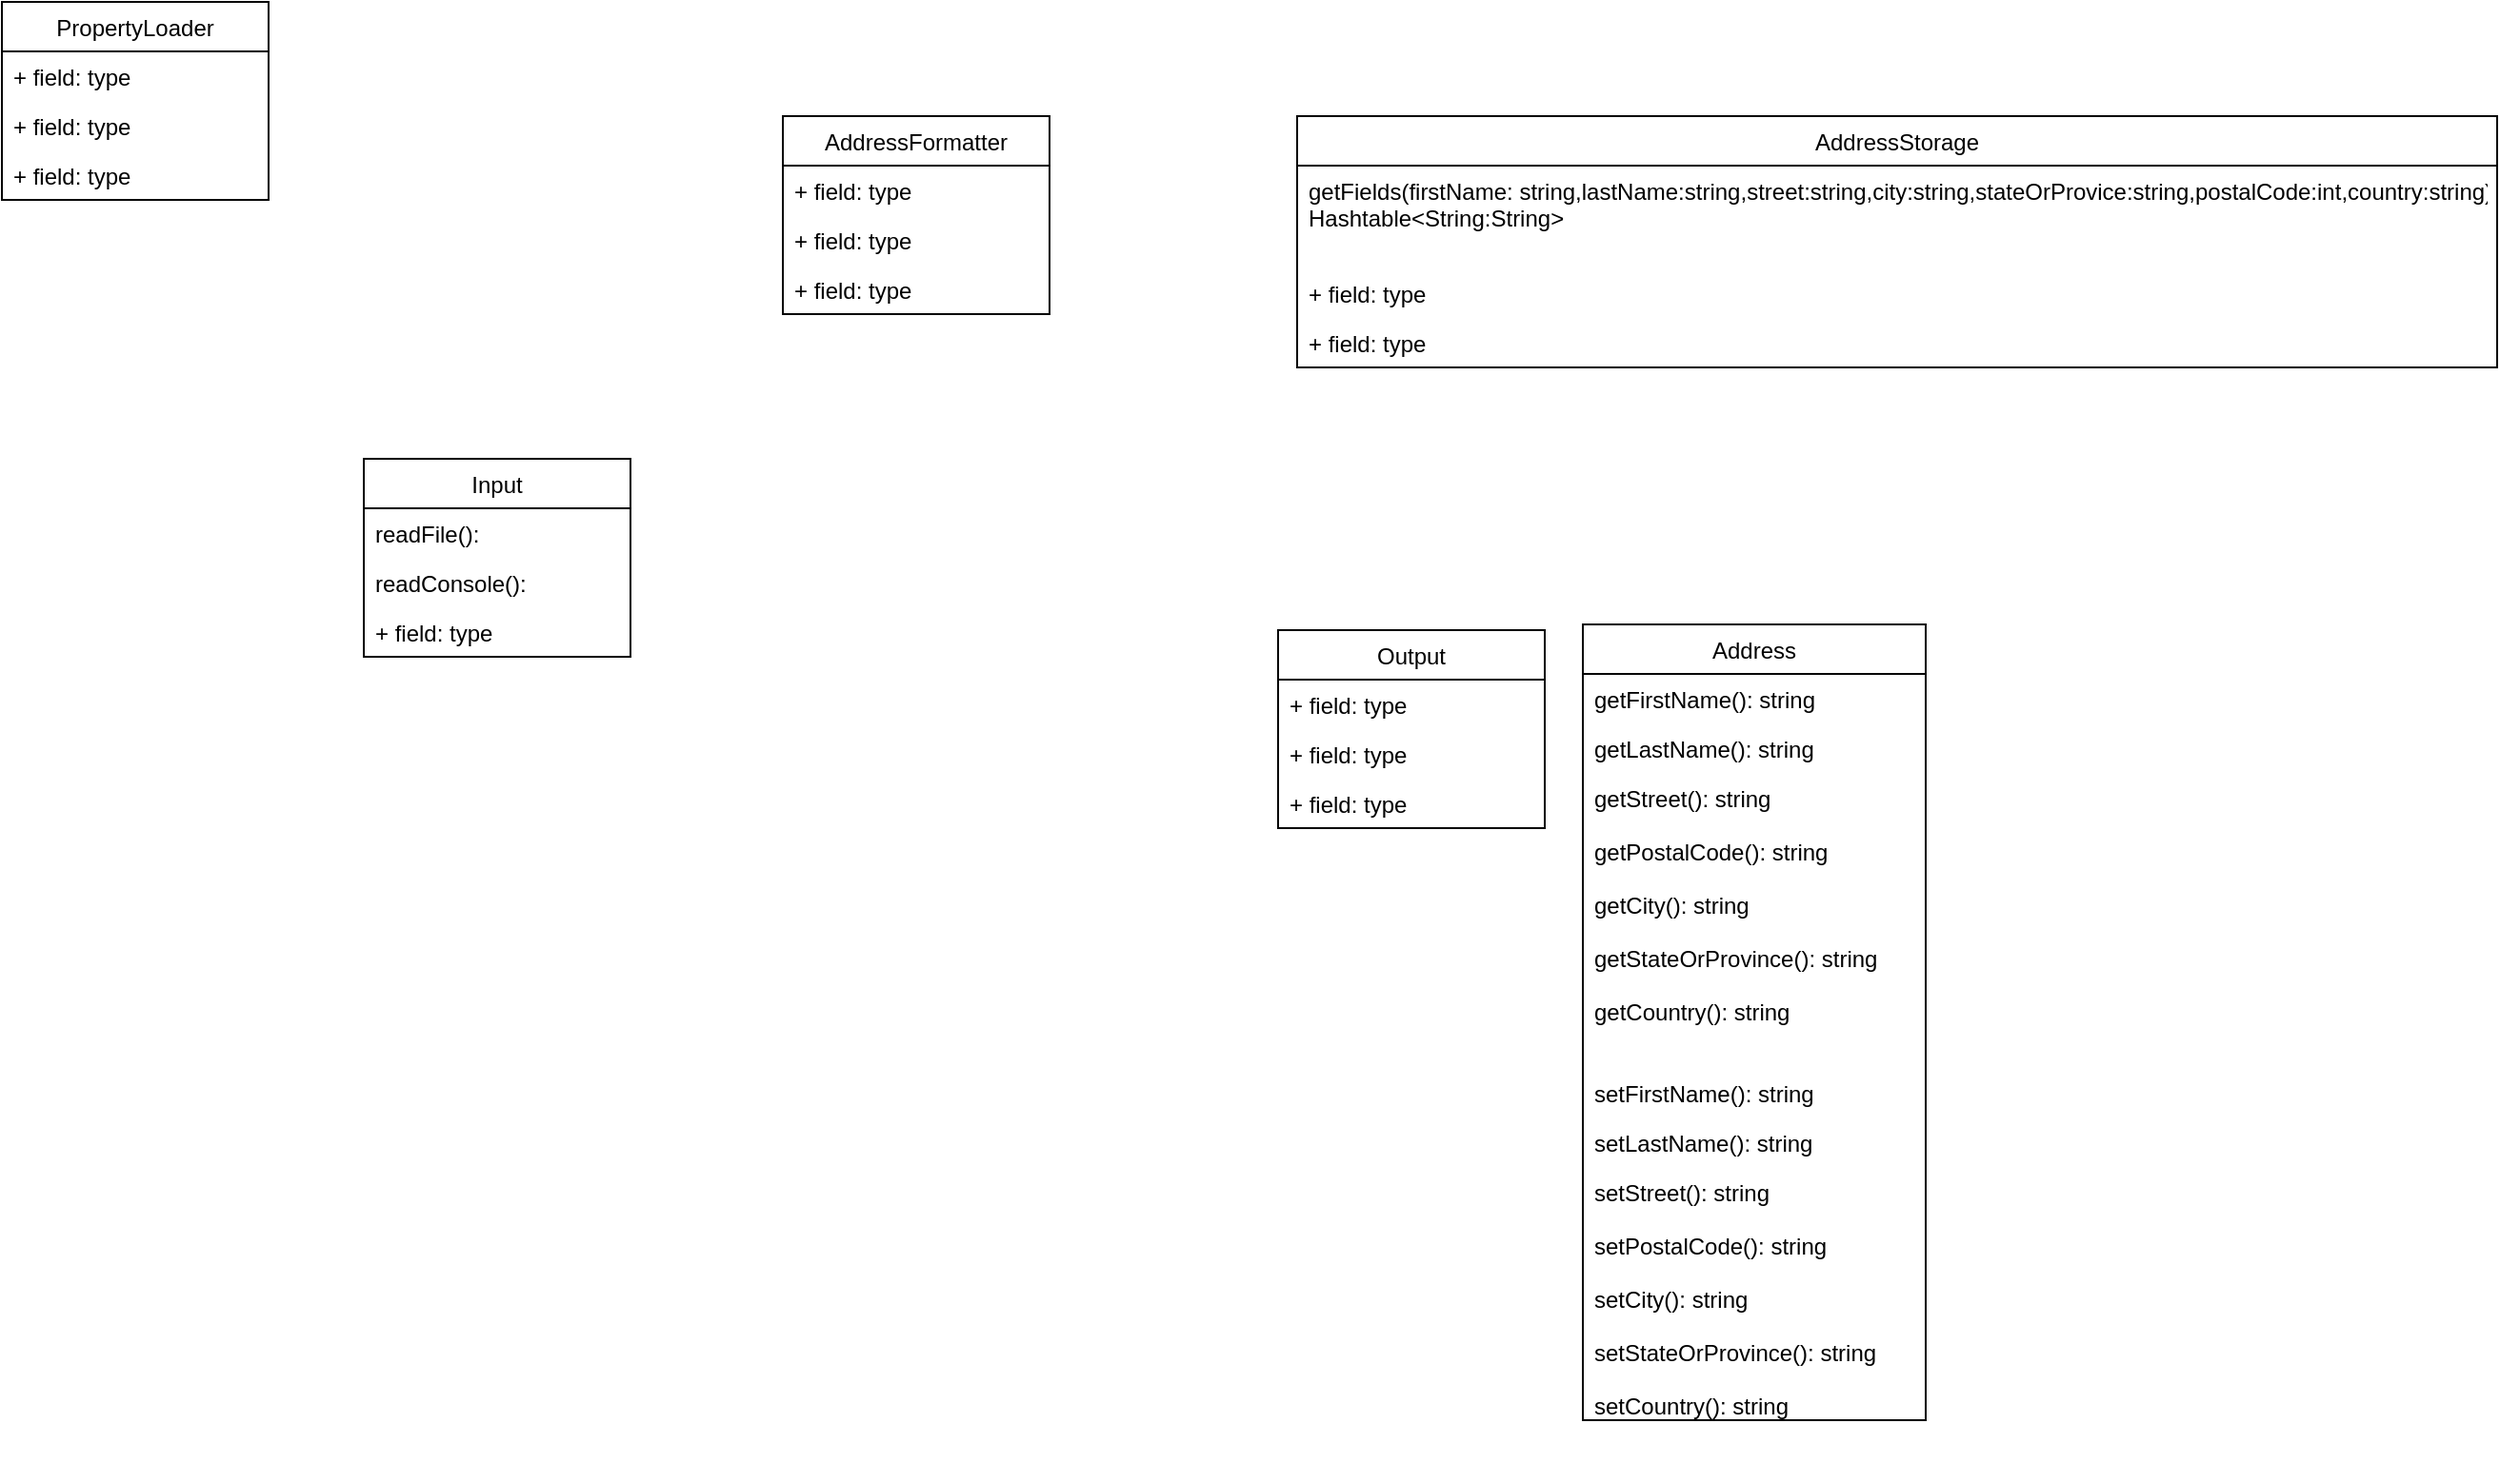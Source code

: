 <mxfile version="14.2.7" type="github">
  <diagram name="Page-1" id="929967ad-93f9-6ef4-fab6-5d389245f69c">
    <mxGraphModel dx="1186" dy="875" grid="1" gridSize="10" guides="1" tooltips="1" connect="1" arrows="1" fold="1" page="1" pageScale="1.5" pageWidth="1169" pageHeight="826" background="none" math="0" shadow="0">
      <root>
        <mxCell id="0" style=";html=1;" />
        <mxCell id="1" style=";html=1;" parent="0" />
        <mxCell id="BPb1q2xjMMaSEA_R7cb4-1" value="Input" style="swimlane;fontStyle=0;childLayout=stackLayout;horizontal=1;startSize=26;fillColor=none;horizontalStack=0;resizeParent=1;resizeParentMax=0;resizeLast=0;collapsible=1;marginBottom=0;" parent="1" vertex="1">
          <mxGeometry x="610" y="380" width="140" height="104" as="geometry" />
        </mxCell>
        <mxCell id="BPb1q2xjMMaSEA_R7cb4-2" value="readFile():" style="text;strokeColor=none;fillColor=none;align=left;verticalAlign=top;spacingLeft=4;spacingRight=4;overflow=hidden;rotatable=0;points=[[0,0.5],[1,0.5]];portConstraint=eastwest;" parent="BPb1q2xjMMaSEA_R7cb4-1" vertex="1">
          <mxGeometry y="26" width="140" height="26" as="geometry" />
        </mxCell>
        <mxCell id="BPb1q2xjMMaSEA_R7cb4-3" value="readConsole():" style="text;strokeColor=none;fillColor=none;align=left;verticalAlign=top;spacingLeft=4;spacingRight=4;overflow=hidden;rotatable=0;points=[[0,0.5],[1,0.5]];portConstraint=eastwest;" parent="BPb1q2xjMMaSEA_R7cb4-1" vertex="1">
          <mxGeometry y="52" width="140" height="26" as="geometry" />
        </mxCell>
        <mxCell id="BPb1q2xjMMaSEA_R7cb4-4" value="+ field: type" style="text;strokeColor=none;fillColor=none;align=left;verticalAlign=top;spacingLeft=4;spacingRight=4;overflow=hidden;rotatable=0;points=[[0,0.5],[1,0.5]];portConstraint=eastwest;" parent="BPb1q2xjMMaSEA_R7cb4-1" vertex="1">
          <mxGeometry y="78" width="140" height="26" as="geometry" />
        </mxCell>
        <mxCell id="BPb1q2xjMMaSEA_R7cb4-5" value="AddressFormatter" style="swimlane;fontStyle=0;childLayout=stackLayout;horizontal=1;startSize=26;fillColor=none;horizontalStack=0;resizeParent=1;resizeParentMax=0;resizeLast=0;collapsible=1;marginBottom=0;" parent="1" vertex="1">
          <mxGeometry x="830" y="200" width="140" height="104" as="geometry" />
        </mxCell>
        <mxCell id="BPb1q2xjMMaSEA_R7cb4-6" value="+ field: type" style="text;strokeColor=none;fillColor=none;align=left;verticalAlign=top;spacingLeft=4;spacingRight=4;overflow=hidden;rotatable=0;points=[[0,0.5],[1,0.5]];portConstraint=eastwest;" parent="BPb1q2xjMMaSEA_R7cb4-5" vertex="1">
          <mxGeometry y="26" width="140" height="26" as="geometry" />
        </mxCell>
        <mxCell id="BPb1q2xjMMaSEA_R7cb4-7" value="+ field: type" style="text;strokeColor=none;fillColor=none;align=left;verticalAlign=top;spacingLeft=4;spacingRight=4;overflow=hidden;rotatable=0;points=[[0,0.5],[1,0.5]];portConstraint=eastwest;" parent="BPb1q2xjMMaSEA_R7cb4-5" vertex="1">
          <mxGeometry y="52" width="140" height="26" as="geometry" />
        </mxCell>
        <mxCell id="BPb1q2xjMMaSEA_R7cb4-8" value="+ field: type" style="text;strokeColor=none;fillColor=none;align=left;verticalAlign=top;spacingLeft=4;spacingRight=4;overflow=hidden;rotatable=0;points=[[0,0.5],[1,0.5]];portConstraint=eastwest;" parent="BPb1q2xjMMaSEA_R7cb4-5" vertex="1">
          <mxGeometry y="78" width="140" height="26" as="geometry" />
        </mxCell>
        <mxCell id="BPb1q2xjMMaSEA_R7cb4-9" value="Output" style="swimlane;fontStyle=0;childLayout=stackLayout;horizontal=1;startSize=26;fillColor=none;horizontalStack=0;resizeParent=1;resizeParentMax=0;resizeLast=0;collapsible=1;marginBottom=0;" parent="1" vertex="1">
          <mxGeometry x="1090" y="470" width="140" height="104" as="geometry" />
        </mxCell>
        <mxCell id="BPb1q2xjMMaSEA_R7cb4-10" value="+ field: type" style="text;strokeColor=none;fillColor=none;align=left;verticalAlign=top;spacingLeft=4;spacingRight=4;overflow=hidden;rotatable=0;points=[[0,0.5],[1,0.5]];portConstraint=eastwest;" parent="BPb1q2xjMMaSEA_R7cb4-9" vertex="1">
          <mxGeometry y="26" width="140" height="26" as="geometry" />
        </mxCell>
        <mxCell id="BPb1q2xjMMaSEA_R7cb4-11" value="+ field: type" style="text;strokeColor=none;fillColor=none;align=left;verticalAlign=top;spacingLeft=4;spacingRight=4;overflow=hidden;rotatable=0;points=[[0,0.5],[1,0.5]];portConstraint=eastwest;" parent="BPb1q2xjMMaSEA_R7cb4-9" vertex="1">
          <mxGeometry y="52" width="140" height="26" as="geometry" />
        </mxCell>
        <mxCell id="BPb1q2xjMMaSEA_R7cb4-12" value="+ field: type" style="text;strokeColor=none;fillColor=none;align=left;verticalAlign=top;spacingLeft=4;spacingRight=4;overflow=hidden;rotatable=0;points=[[0,0.5],[1,0.5]];portConstraint=eastwest;" parent="BPb1q2xjMMaSEA_R7cb4-9" vertex="1">
          <mxGeometry y="78" width="140" height="26" as="geometry" />
        </mxCell>
        <mxCell id="BPb1q2xjMMaSEA_R7cb4-13" value="AddressStorage" style="swimlane;fontStyle=0;childLayout=stackLayout;horizontal=1;startSize=26;fillColor=none;horizontalStack=0;resizeParent=1;resizeParentMax=0;resizeLast=0;collapsible=1;marginBottom=0;" parent="1" vertex="1">
          <mxGeometry x="1100" y="200" width="630" height="132" as="geometry" />
        </mxCell>
        <mxCell id="BPb1q2xjMMaSEA_R7cb4-14" value="getFields(firstName: string,lastName:string,street:string,city:string,stateOrProvice:string,postalCode:int,country:string):&#xa;Hashtable&lt;String:String&gt;" style="text;strokeColor=none;fillColor=none;align=left;verticalAlign=top;spacingLeft=4;spacingRight=4;overflow=hidden;rotatable=0;points=[[0,0.5],[1,0.5]];portConstraint=eastwest;" parent="BPb1q2xjMMaSEA_R7cb4-13" vertex="1">
          <mxGeometry y="26" width="630" height="54" as="geometry" />
        </mxCell>
        <mxCell id="BPb1q2xjMMaSEA_R7cb4-15" value="+ field: type" style="text;strokeColor=none;fillColor=none;align=left;verticalAlign=top;spacingLeft=4;spacingRight=4;overflow=hidden;rotatable=0;points=[[0,0.5],[1,0.5]];portConstraint=eastwest;" parent="BPb1q2xjMMaSEA_R7cb4-13" vertex="1">
          <mxGeometry y="80" width="630" height="26" as="geometry" />
        </mxCell>
        <mxCell id="BPb1q2xjMMaSEA_R7cb4-16" value="+ field: type" style="text;strokeColor=none;fillColor=none;align=left;verticalAlign=top;spacingLeft=4;spacingRight=4;overflow=hidden;rotatable=0;points=[[0,0.5],[1,0.5]];portConstraint=eastwest;" parent="BPb1q2xjMMaSEA_R7cb4-13" vertex="1">
          <mxGeometry y="106" width="630" height="26" as="geometry" />
        </mxCell>
        <mxCell id="BPb1q2xjMMaSEA_R7cb4-17" value="PropertyLoader" style="swimlane;fontStyle=0;childLayout=stackLayout;horizontal=1;startSize=26;fillColor=none;horizontalStack=0;resizeParent=1;resizeParentMax=0;resizeLast=0;collapsible=1;marginBottom=0;" parent="1" vertex="1">
          <mxGeometry x="420" y="140" width="140" height="104" as="geometry" />
        </mxCell>
        <mxCell id="BPb1q2xjMMaSEA_R7cb4-18" value="+ field: type" style="text;strokeColor=none;fillColor=none;align=left;verticalAlign=top;spacingLeft=4;spacingRight=4;overflow=hidden;rotatable=0;points=[[0,0.5],[1,0.5]];portConstraint=eastwest;" parent="BPb1q2xjMMaSEA_R7cb4-17" vertex="1">
          <mxGeometry y="26" width="140" height="26" as="geometry" />
        </mxCell>
        <mxCell id="BPb1q2xjMMaSEA_R7cb4-19" value="+ field: type" style="text;strokeColor=none;fillColor=none;align=left;verticalAlign=top;spacingLeft=4;spacingRight=4;overflow=hidden;rotatable=0;points=[[0,0.5],[1,0.5]];portConstraint=eastwest;" parent="BPb1q2xjMMaSEA_R7cb4-17" vertex="1">
          <mxGeometry y="52" width="140" height="26" as="geometry" />
        </mxCell>
        <mxCell id="BPb1q2xjMMaSEA_R7cb4-20" value="+ field: type" style="text;strokeColor=none;fillColor=none;align=left;verticalAlign=top;spacingLeft=4;spacingRight=4;overflow=hidden;rotatable=0;points=[[0,0.5],[1,0.5]];portConstraint=eastwest;" parent="BPb1q2xjMMaSEA_R7cb4-17" vertex="1">
          <mxGeometry y="78" width="140" height="26" as="geometry" />
        </mxCell>
        <mxCell id="AUXMmanpsPG20B2vkFv7-2" value="Address" style="swimlane;fontStyle=0;childLayout=stackLayout;horizontal=1;startSize=26;fillColor=none;horizontalStack=0;resizeParent=1;resizeParentMax=0;resizeLast=0;collapsible=1;marginBottom=0;" vertex="1" parent="1">
          <mxGeometry x="1250" y="467" width="180" height="418" as="geometry" />
        </mxCell>
        <mxCell id="AUXMmanpsPG20B2vkFv7-3" value="getFirstName(): string" style="text;strokeColor=none;fillColor=none;align=left;verticalAlign=top;spacingLeft=4;spacingRight=4;overflow=hidden;rotatable=0;points=[[0,0.5],[1,0.5]];portConstraint=eastwest;" vertex="1" parent="AUXMmanpsPG20B2vkFv7-2">
          <mxGeometry y="26" width="180" height="26" as="geometry" />
        </mxCell>
        <mxCell id="AUXMmanpsPG20B2vkFv7-4" value="getLastName(): string" style="text;strokeColor=none;fillColor=none;align=left;verticalAlign=top;spacingLeft=4;spacingRight=4;overflow=hidden;rotatable=0;points=[[0,0.5],[1,0.5]];portConstraint=eastwest;" vertex="1" parent="AUXMmanpsPG20B2vkFv7-2">
          <mxGeometry y="52" width="180" height="26" as="geometry" />
        </mxCell>
        <mxCell id="AUXMmanpsPG20B2vkFv7-5" value="getStreet(): string&#xa;&#xa;getPostalCode(): string&#xa;&#xa;getCity(): string&#xa;&#xa;getStateOrProvince(): string&#xa;&#xa;getCountry(): string&#xa;" style="text;strokeColor=none;fillColor=none;align=left;verticalAlign=top;spacingLeft=4;spacingRight=4;overflow=hidden;rotatable=0;points=[[0,0.5],[1,0.5]];portConstraint=eastwest;" vertex="1" parent="AUXMmanpsPG20B2vkFv7-2">
          <mxGeometry y="78" width="180" height="340" as="geometry" />
        </mxCell>
        <mxCell id="AUXMmanpsPG20B2vkFv7-6" value="setFirstName(): string" style="text;strokeColor=none;fillColor=none;align=left;verticalAlign=top;spacingLeft=4;spacingRight=4;overflow=hidden;rotatable=0;points=[[0,0.5],[1,0.5]];portConstraint=eastwest;" vertex="1" parent="1">
          <mxGeometry x="1250" y="700" width="180" height="26" as="geometry" />
        </mxCell>
        <mxCell id="AUXMmanpsPG20B2vkFv7-7" value="setLastName(): string" style="text;strokeColor=none;fillColor=none;align=left;verticalAlign=top;spacingLeft=4;spacingRight=4;overflow=hidden;rotatable=0;points=[[0,0.5],[1,0.5]];portConstraint=eastwest;" vertex="1" parent="1">
          <mxGeometry x="1250" y="726" width="180" height="26" as="geometry" />
        </mxCell>
        <mxCell id="AUXMmanpsPG20B2vkFv7-8" value="setStreet(): string&#xa;&#xa;setPostalCode(): string&#xa;&#xa;setCity(): string&#xa;&#xa;setStateOrProvince(): string&#xa;&#xa;setCountry(): string&#xa;" style="text;strokeColor=none;fillColor=none;align=left;verticalAlign=top;spacingLeft=4;spacingRight=4;overflow=hidden;rotatable=0;points=[[0,0.5],[1,0.5]];portConstraint=eastwest;" vertex="1" parent="1">
          <mxGeometry x="1250" y="752" width="180" height="162" as="geometry" />
        </mxCell>
      </root>
    </mxGraphModel>
  </diagram>
</mxfile>
